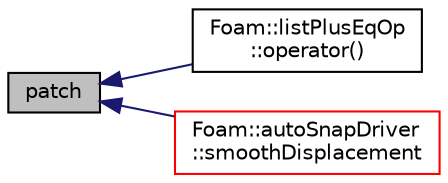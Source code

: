 digraph "patch"
{
  bgcolor="transparent";
  edge [fontname="Helvetica",fontsize="10",labelfontname="Helvetica",labelfontsize="10"];
  node [fontname="Helvetica",fontsize="10",shape=record];
  rankdir="LR";
  Node1 [label="patch",height=0.2,width=0.4,color="black", fillcolor="grey75", style="filled", fontcolor="black"];
  Node1 -> Node2 [dir="back",color="midnightblue",fontsize="10",style="solid",fontname="Helvetica"];
  Node2 [label="Foam::listPlusEqOp\l::operator()",height=0.2,width=0.4,color="black",URL="$a01368.html#ae4420a9fd791f5ab9ebad1a3150ba899"];
  Node1 -> Node3 [dir="back",color="midnightblue",fontsize="10",style="solid",fontname="Helvetica"];
  Node3 [label="Foam::autoSnapDriver\l::smoothDisplacement",height=0.2,width=0.4,color="red",URL="$a00089.html#a8e306cb82a0529b700de58b7f164e657",tooltip="Smooth the displacement field to the internal. "];
}
